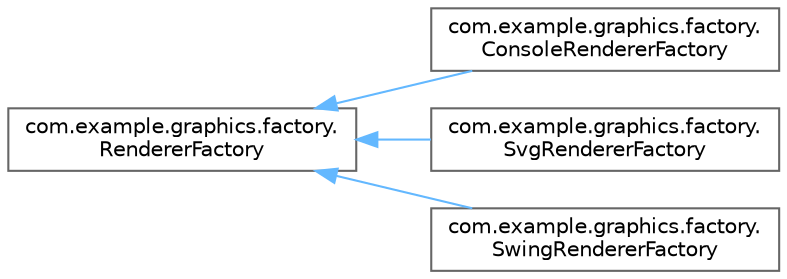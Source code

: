 digraph "Graphical Class Hierarchy"
{
 // LATEX_PDF_SIZE
  bgcolor="transparent";
  edge [fontname=Helvetica,fontsize=10,labelfontname=Helvetica,labelfontsize=10];
  node [fontname=Helvetica,fontsize=10,shape=box,height=0.2,width=0.4];
  rankdir="LR";
  Node0 [id="Node000000",label="com.example.graphics.factory.\lRendererFactory",height=0.2,width=0.4,color="grey40", fillcolor="white", style="filled",URL="$interfacecom_1_1example_1_1graphics_1_1factory_1_1RendererFactory.html",tooltip=" "];
  Node0 -> Node1 [id="edge5_Node000000_Node000001",dir="back",color="steelblue1",style="solid",tooltip=" "];
  Node1 [id="Node000001",label="com.example.graphics.factory.\lConsoleRendererFactory",height=0.2,width=0.4,color="grey40", fillcolor="white", style="filled",URL="$classcom_1_1example_1_1graphics_1_1factory_1_1ConsoleRendererFactory.html",tooltip=" "];
  Node0 -> Node2 [id="edge6_Node000000_Node000002",dir="back",color="steelblue1",style="solid",tooltip=" "];
  Node2 [id="Node000002",label="com.example.graphics.factory.\lSvgRendererFactory",height=0.2,width=0.4,color="grey40", fillcolor="white", style="filled",URL="$classcom_1_1example_1_1graphics_1_1factory_1_1SvgRendererFactory.html",tooltip=" "];
  Node0 -> Node3 [id="edge7_Node000000_Node000003",dir="back",color="steelblue1",style="solid",tooltip=" "];
  Node3 [id="Node000003",label="com.example.graphics.factory.\lSwingRendererFactory",height=0.2,width=0.4,color="grey40", fillcolor="white", style="filled",URL="$classcom_1_1example_1_1graphics_1_1factory_1_1SwingRendererFactory.html",tooltip=" "];
}
